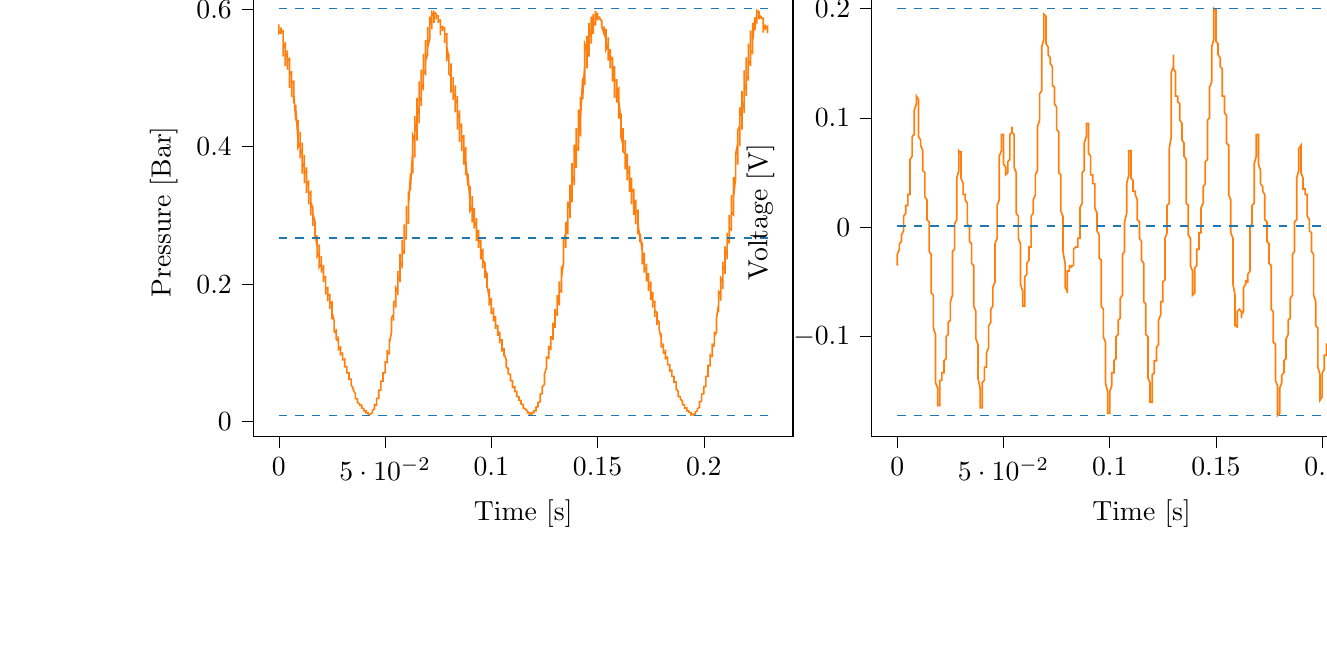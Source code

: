 % This file was created with tikzplotlib v0.10.1.
\begin{tikzpicture}

\definecolor{darkgray176}{RGB}{176,176,176}
\definecolor{darkorange25512714}{RGB}{255,127,14}
\definecolor{steelblue31119180}{RGB}{31,119,180}

\begin{groupplot}[group style={group size=2 by 1}]
\nextgroupplot[
tick align=outside,
tick pos=left,
title={Input Pressure VS Time},
x grid style={darkgray176},
xlabel={Time [s]},
xmin=-0.012, xmax=0.242,
xtick style={color=black},
y grid style={darkgray176},
ylabel={Pressure [Bar]},
ymin=-0.021, ymax=0.631,
ytick style={color=black}
]
\addplot [semithick, darkorange25512714]
table {%
0 0.575
0.0 0.576
0.0 0.578
0.0 0.565
0.001 0.568
0.001 0.569
0.001 0.571
0.001 0.573
0.001 0.573
0.001 0.571
0.001 0.564
0.001 0.568
0.002 0.568
0.002 0.569
0.002 0.57
0.002 0.57
0.002 0.561
0.002 0.531
0.002 0.537
0.002 0.544
0.003 0.549
0.003 0.551
0.003 0.552
0.003 0.54
0.003 0.517
0.003 0.524
0.003 0.53
0.004 0.535
0.004 0.537
0.004 0.54
0.004 0.526
0.004 0.512
0.004 0.517
0.004 0.522
0.004 0.525
0.005 0.527
0.005 0.53
0.005 0.5
0.005 0.485
0.005 0.495
0.005 0.501
0.005 0.505
0.006 0.509
0.006 0.51
0.006 0.479
0.006 0.472
0.006 0.48
0.006 0.486
0.006 0.49
0.006 0.494
0.007 0.495
0.007 0.463
0.007 0.463
0.007 0.469
0.007 0.474
0.007 0.477
0.007 0.48
0.007 0.477
0.008 0.438
0.008 0.441
0.008 0.449
0.008 0.455
0.008 0.459
0.008 0.461
0.008 0.453
0.009 0.411
0.009 0.417
0.009 0.426
0.009 0.432
0.009 0.436
0.009 0.439
0.009 0.429
0.009 0.399
0.01 0.405
0.01 0.412
0.01 0.417
0.01 0.42
0.01 0.422
0.01 0.406
0.01 0.383
0.01 0.39
0.011 0.396
0.011 0.401
0.011 0.404
0.011 0.406
0.011 0.381
0.011 0.361
0.011 0.37
0.012 0.376
0.012 0.381
0.012 0.385
0.012 0.388
0.012 0.359
0.012 0.347
0.012 0.355
0.012 0.361
0.013 0.365
0.013 0.369
0.013 0.37
0.013 0.338
0.013 0.333
0.013 0.34
0.013 0.345
0.014 0.349
0.014 0.351
0.014 0.351
0.014 0.316
0.014 0.316
0.014 0.323
0.014 0.328
0.014 0.331
0.015 0.334
0.015 0.331
0.015 0.3
0.015 0.302
0.015 0.309
0.015 0.314
0.015 0.316
0.015 0.319
0.016 0.311
0.016 0.285
0.016 0.289
0.016 0.294
0.016 0.297
0.016 0.301
0.016 0.302
0.017 0.291
0.017 0.269
0.017 0.274
0.017 0.279
0.017 0.282
0.017 0.285
0.017 0.286
0.017 0.273
0.018 0.256
0.018 0.261
0.018 0.264
0.018 0.268
0.018 0.269
0.018 0.271
0.018 0.254
0.018 0.24
0.019 0.245
0.019 0.25
0.019 0.254
0.019 0.256
0.019 0.258
0.019 0.233
0.019 0.225
0.02 0.23
0.02 0.234
0.02 0.237
0.02 0.24
0.02 0.241
0.02 0.219
0.02 0.217
0.02 0.221
0.021 0.224
0.021 0.226
0.021 0.228
0.021 0.228
0.021 0.203
0.021 0.204
0.021 0.206
0.021 0.209
0.022 0.211
0.022 0.212
0.022 0.21
0.022 0.185
0.022 0.185
0.022 0.19
0.022 0.193
0.023 0.195
0.023 0.196
0.023 0.191
0.023 0.175
0.023 0.177
0.023 0.18
0.023 0.182
0.023 0.184
0.024 0.185
0.024 0.176
0.024 0.164
0.024 0.165
0.024 0.168
0.024 0.171
0.024 0.172
0.025 0.174
0.025 0.16
0.025 0.149
0.025 0.151
0.025 0.154
0.025 0.155
0.025 0.158
0.025 0.159
0.026 0.147
0.026 0.141
0.026 0.142
0.026 0.144
0.026 0.146
0.026 0.146
0.026 0.147
0.026 0.131
0.027 0.129
0.027 0.13
0.027 0.133
0.027 0.134
0.027 0.135
0.027 0.135
0.027 0.12
0.028 0.117
0.028 0.119
0.028 0.121
0.028 0.122
0.028 0.124
0.028 0.122
0.028 0.106
0.028 0.105
0.029 0.107
0.029 0.109
0.029 0.11
0.029 0.11
0.029 0.107
0.029 0.096
0.029 0.096
0.029 0.099
0.03 0.1
0.03 0.1
0.03 0.101
0.03 0.098
0.03 0.09
0.03 0.089
0.03 0.09
0.031 0.091
0.031 0.091
0.031 0.091
0.031 0.086
0.031 0.079
0.031 0.079
0.031 0.079
0.031 0.08
0.032 0.08
0.032 0.081
0.032 0.075
0.032 0.07
0.032 0.07
0.032 0.07
0.032 0.071
0.033 0.071
0.033 0.071
0.033 0.065
0.033 0.062
0.033 0.062
0.033 0.062
0.033 0.062
0.033 0.062
0.034 0.062
0.034 0.055
0.034 0.054
0.034 0.054
0.034 0.054
0.034 0.054
0.034 0.054
0.034 0.054
0.035 0.048
0.035 0.046
0.035 0.046
0.035 0.046
0.035 0.046
0.035 0.046
0.035 0.046
0.036 0.041
0.036 0.039
0.036 0.039
0.036 0.039
0.036 0.039
0.036 0.039
0.036 0.037
0.036 0.034
0.037 0.033
0.037 0.033
0.037 0.034
0.037 0.034
0.037 0.033
0.037 0.031
0.037 0.029
0.037 0.028
0.038 0.026
0.038 0.026
0.038 0.026
0.038 0.026
0.038 0.025
0.038 0.024
0.038 0.024
0.039 0.024
0.039 0.024
0.039 0.024
0.039 0.024
0.039 0.021
0.039 0.02
0.039 0.02
0.039 0.02
0.04 0.019
0.04 0.019
0.04 0.018
0.04 0.016
0.04 0.016
0.04 0.016
0.04 0.016
0.041 0.016
0.041 0.016
0.041 0.015
0.041 0.014
0.041 0.013
0.041 0.013
0.041 0.013
0.041 0.013
0.042 0.013
0.042 0.013
0.042 0.011
0.042 0.011
0.042 0.011
0.042 0.011
0.042 0.011
0.042 0.011
0.043 0.011
0.043 0.011
0.043 0.011
0.043 0.011
0.043 0.011
0.043 0.011
0.043 0.011
0.044 0.013
0.044 0.015
0.044 0.016
0.044 0.015
0.044 0.015
0.044 0.015
0.044 0.016
0.044 0.016
0.045 0.019
0.045 0.019
0.045 0.02
0.045 0.02
0.045 0.02
0.045 0.02
0.045 0.022
0.045 0.025
0.046 0.024
0.046 0.025
0.046 0.025
0.046 0.025
0.046 0.026
0.046 0.03
0.046 0.034
0.047 0.034
0.047 0.034
0.047 0.034
0.047 0.035
0.047 0.035
0.047 0.043
0.047 0.046
0.047 0.046
0.048 0.046
0.048 0.046
0.048 0.046
0.048 0.048
0.048 0.056
0.048 0.058
0.048 0.059
0.048 0.059
0.049 0.059
0.049 0.059
0.049 0.061
0.049 0.071
0.049 0.071
0.049 0.071
0.049 0.071
0.05 0.071
0.05 0.071
0.05 0.076
0.05 0.087
0.05 0.087
0.05 0.087
0.05 0.087
0.05 0.087
0.051 0.086
0.051 0.092
0.051 0.104
0.051 0.101
0.051 0.101
0.051 0.1
0.051 0.1
0.052 0.099
0.052 0.109
0.052 0.12
0.052 0.119
0.052 0.116
0.052 0.116
0.052 0.114
0.052 0.114
0.053 0.13
0.053 0.14
0.053 0.138
0.053 0.136
0.053 0.134
0.053 0.133
0.053 0.131
0.053 0.151
0.054 0.156
0.054 0.154
0.054 0.151
0.054 0.15
0.054 0.147
0.054 0.147
0.054 0.174
0.055 0.176
0.055 0.172
0.055 0.17
0.055 0.168
0.055 0.166
0.055 0.169
0.055 0.195
0.055 0.195
0.056 0.19
0.056 0.186
0.056 0.184
0.056 0.184
0.056 0.189
0.056 0.219
0.056 0.215
0.056 0.21
0.057 0.207
0.057 0.205
0.057 0.203
0.057 0.214
0.057 0.244
0.057 0.237
0.057 0.231
0.058 0.228
0.058 0.225
0.058 0.223
0.058 0.241
0.058 0.264
0.058 0.259
0.058 0.253
0.058 0.249
0.059 0.245
0.059 0.244
0.059 0.27
0.059 0.287
0.059 0.28
0.059 0.274
0.059 0.269
0.06 0.266
0.06 0.265
0.06 0.301
0.06 0.314
0.06 0.305
0.06 0.297
0.06 0.294
0.06 0.29
0.061 0.289
0.061 0.331
0.061 0.335
0.061 0.326
0.061 0.319
0.061 0.315
0.061 0.311
0.061 0.314
0.062 0.361
0.062 0.36
0.062 0.35
0.062 0.344
0.062 0.339
0.062 0.336
0.062 0.344
0.063 0.394
0.063 0.388
0.063 0.376
0.063 0.369
0.063 0.365
0.063 0.361
0.063 0.376
0.063 0.417
0.064 0.409
0.064 0.398
0.064 0.391
0.064 0.388
0.064 0.384
0.064 0.407
0.064 0.445
0.064 0.434
0.065 0.422
0.065 0.416
0.065 0.412
0.065 0.409
0.065 0.443
0.065 0.471
0.065 0.458
0.066 0.448
0.066 0.44
0.066 0.436
0.066 0.434
0.066 0.476
0.066 0.495
0.066 0.481
0.066 0.472
0.067 0.466
0.067 0.461
0.067 0.459
0.067 0.505
0.067 0.512
0.067 0.5
0.067 0.491
0.068 0.486
0.068 0.482
0.068 0.482
0.068 0.535
0.068 0.535
0.068 0.522
0.068 0.514
0.068 0.51
0.069 0.506
0.069 0.509
0.069 0.555
0.069 0.55
0.069 0.539
0.069 0.532
0.069 0.527
0.069 0.525
0.07 0.534
0.07 0.574
0.07 0.566
0.07 0.555
0.07 0.549
0.07 0.545
0.07 0.544
0.071 0.557
0.071 0.589
0.071 0.58
0.071 0.571
0.071 0.566
0.071 0.562
0.071 0.561
0.071 0.576
0.072 0.593
0.072 0.585
0.072 0.579
0.072 0.576
0.072 0.575
0.072 0.571
0.072 0.586
0.072 0.595
0.073 0.59
0.073 0.586
0.073 0.583
0.073 0.581
0.073 0.58
0.073 0.593
0.073 0.596
0.074 0.593
0.074 0.589
0.074 0.588
0.074 0.586
0.074 0.585
0.074 0.593
0.074 0.594
0.074 0.591
0.075 0.59
0.075 0.589
0.075 0.589
0.075 0.588
0.075 0.58
0.075 0.581
0.075 0.581
0.075 0.583
0.076 0.584
0.076 0.584
0.076 0.581
0.076 0.562
0.076 0.568
0.076 0.57
0.076 0.573
0.077 0.575
0.077 0.576
0.077 0.574
0.077 0.568
0.077 0.57
0.077 0.571
0.077 0.571
0.077 0.573
0.078 0.573
0.078 0.565
0.078 0.551
0.078 0.555
0.078 0.559
0.078 0.562
0.078 0.564
0.079 0.564
0.079 0.541
0.079 0.524
0.079 0.531
0.079 0.537
0.079 0.541
0.079 0.544
0.079 0.546
0.08 0.529
0.08 0.52
0.08 0.525
0.08 0.53
0.08 0.534
0.08 0.535
0.08 0.535
0.08 0.506
0.081 0.502
0.081 0.509
0.081 0.515
0.081 0.519
0.081 0.521
0.081 0.521
0.081 0.48
0.082 0.481
0.082 0.489
0.082 0.496
0.082 0.5
0.082 0.501
0.082 0.499
0.082 0.468
0.082 0.472
0.083 0.477
0.083 0.484
0.083 0.486
0.083 0.489
0.083 0.481
0.083 0.45
0.083 0.456
0.083 0.463
0.084 0.468
0.084 0.471
0.084 0.474
0.084 0.459
0.084 0.425
0.084 0.432
0.084 0.441
0.085 0.448
0.085 0.45
0.085 0.453
0.085 0.432
0.085 0.407
0.085 0.416
0.085 0.424
0.085 0.429
0.086 0.431
0.086 0.434
0.086 0.41
0.086 0.394
0.086 0.403
0.086 0.407
0.086 0.412
0.087 0.415
0.087 0.417
0.087 0.384
0.087 0.374
0.087 0.383
0.087 0.389
0.087 0.394
0.087 0.396
0.088 0.398
0.088 0.362
0.088 0.359
0.088 0.366
0.088 0.372
0.088 0.376
0.088 0.379
0.088 0.379
0.089 0.343
0.089 0.344
0.089 0.35
0.089 0.356
0.089 0.36
0.089 0.361
0.089 0.357
0.09 0.32
0.09 0.324
0.09 0.331
0.09 0.336
0.09 0.34
0.09 0.343
0.09 0.335
0.09 0.307
0.091 0.312
0.091 0.319
0.091 0.323
0.091 0.326
0.091 0.328
0.091 0.314
0.091 0.29
0.091 0.295
0.092 0.3
0.092 0.305
0.092 0.309
0.092 0.311
0.092 0.296
0.092 0.281
0.092 0.285
0.093 0.29
0.093 0.294
0.093 0.295
0.093 0.296
0.093 0.275
0.093 0.263
0.093 0.266
0.093 0.271
0.094 0.275
0.094 0.278
0.094 0.279
0.094 0.259
0.094 0.253
0.094 0.258
0.094 0.261
0.095 0.264
0.095 0.265
0.095 0.265
0.095 0.239
0.095 0.236
0.095 0.24
0.095 0.245
0.095 0.247
0.096 0.25
0.096 0.249
0.096 0.223
0.096 0.224
0.096 0.228
0.096 0.23
0.096 0.234
0.096 0.235
0.097 0.231
0.097 0.209
0.097 0.21
0.097 0.215
0.097 0.217
0.097 0.22
0.097 0.221
0.098 0.215
0.098 0.195
0.098 0.196
0.098 0.2
0.098 0.204
0.098 0.206
0.098 0.207
0.098 0.198
0.099 0.181
0.099 0.184
0.099 0.188
0.099 0.189
0.099 0.191
0.099 0.193
0.099 0.181
0.099 0.171
0.1 0.174
0.1 0.176
0.1 0.179
0.1 0.18
0.1 0.18
0.1 0.165
0.1 0.158
0.101 0.159
0.101 0.163
0.101 0.164
0.101 0.166
0.101 0.166
0.101 0.15
0.101 0.146
0.101 0.147
0.102 0.15
0.102 0.151
0.102 0.154
0.102 0.154
0.102 0.136
0.102 0.135
0.102 0.138
0.102 0.139
0.103 0.14
0.103 0.141
0.103 0.14
0.103 0.125
0.103 0.125
0.103 0.126
0.103 0.129
0.104 0.13
0.104 0.131
0.104 0.129
0.104 0.115
0.104 0.114
0.104 0.116
0.104 0.117
0.104 0.119
0.105 0.119
0.105 0.114
0.105 0.102
0.105 0.102
0.105 0.104
0.105 0.105
0.105 0.105
0.106 0.106
0.106 0.101
0.106 0.095
0.106 0.095
0.106 0.095
0.106 0.098
0.106 0.099
0.106 0.099
0.107 0.09
0.107 0.085
0.107 0.085
0.107 0.086
0.107 0.086
0.107 0.087
0.107 0.087
0.107 0.08
0.108 0.076
0.108 0.076
0.108 0.077
0.108 0.079
0.108 0.079
0.108 0.079
0.108 0.07
0.109 0.068
0.109 0.068
0.109 0.068
0.109 0.069
0.109 0.07
0.109 0.069
0.109 0.06
0.109 0.06
0.11 0.059
0.11 0.06
0.11 0.06
0.11 0.061
0.11 0.059
0.11 0.051
0.11 0.05
0.11 0.05
0.111 0.051
0.111 0.051
0.111 0.051
0.111 0.049
0.111 0.045
0.111 0.043
0.111 0.044
0.112 0.044
0.112 0.044
0.112 0.044
0.112 0.041
0.112 0.037
0.112 0.037
0.112 0.037
0.112 0.037
0.113 0.036
0.113 0.037
0.113 0.035
0.113 0.033
0.113 0.031
0.113 0.031
0.113 0.031
0.114 0.031
0.114 0.031
0.114 0.029
0.114 0.026
0.114 0.026
0.114 0.026
0.114 0.026
0.114 0.026
0.115 0.025
0.115 0.022
0.115 0.021
0.115 0.021
0.115 0.021
0.115 0.021
0.115 0.021
0.115 0.02
0.116 0.019
0.116 0.018
0.116 0.018
0.116 0.018
0.116 0.018
0.116 0.018
0.116 0.018
0.117 0.016
0.117 0.015
0.117 0.015
0.117 0.014
0.117 0.015
0.117 0.015
0.117 0.014
0.117 0.013
0.118 0.013
0.118 0.013
0.118 0.011
0.118 0.013
0.118 0.013
0.118 0.011
0.118 0.011
0.118 0.011
0.119 0.011
0.119 0.011
0.119 0.01
0.119 0.01
0.119 0.011
0.119 0.013
0.119 0.013
0.12 0.013
0.12 0.013
0.12 0.013
0.12 0.013
0.12 0.014
0.12 0.016
0.12 0.016
0.12 0.016
0.121 0.016
0.121 0.016
0.121 0.018
0.121 0.02
0.121 0.021
0.121 0.021
0.121 0.021
0.122 0.022
0.122 0.022
0.122 0.024
0.122 0.026
0.122 0.026
0.122 0.028
0.122 0.028
0.122 0.028
0.123 0.029
0.123 0.03
0.123 0.036
0.123 0.039
0.123 0.039
0.123 0.039
0.123 0.04
0.123 0.04
0.124 0.041
0.124 0.049
0.124 0.05
0.124 0.05
0.124 0.051
0.124 0.051
0.124 0.051
0.125 0.054
0.125 0.062
0.125 0.062
0.125 0.062
0.125 0.062
0.125 0.062
0.125 0.062
0.125 0.069
0.126 0.079
0.126 0.079
0.126 0.079
0.126 0.079
0.126 0.077
0.126 0.077
0.126 0.085
0.126 0.094
0.127 0.094
0.127 0.092
0.127 0.091
0.127 0.091
0.127 0.091
0.127 0.102
0.127 0.109
0.128 0.107
0.128 0.106
0.128 0.105
0.128 0.105
0.128 0.104
0.128 0.12
0.128 0.125
0.128 0.124
0.129 0.121
0.129 0.121
0.129 0.12
0.129 0.119
0.129 0.141
0.129 0.144
0.129 0.141
0.129 0.14
0.13 0.139
0.13 0.136
0.13 0.139
0.13 0.164
0.13 0.164
0.13 0.16
0.13 0.158
0.131 0.156
0.131 0.154
0.131 0.16
0.131 0.184
0.131 0.181
0.131 0.177
0.131 0.175
0.131 0.174
0.132 0.171
0.132 0.181
0.132 0.204
0.132 0.2
0.132 0.196
0.132 0.193
0.132 0.191
0.133 0.189
0.133 0.206
0.133 0.226
0.133 0.22
0.133 0.216
0.133 0.212
0.133 0.21
0.133 0.209
0.134 0.233
0.134 0.249
0.134 0.242
0.134 0.237
0.134 0.234
0.134 0.23
0.134 0.229
0.134 0.264
0.135 0.273
0.135 0.265
0.135 0.261
0.135 0.258
0.135 0.255
0.135 0.253
0.135 0.289
0.136 0.291
0.136 0.284
0.136 0.279
0.136 0.275
0.136 0.273
0.136 0.274
0.136 0.32
0.136 0.319
0.137 0.31
0.137 0.304
0.137 0.3
0.137 0.296
0.137 0.302
0.137 0.345
0.137 0.34
0.137 0.33
0.138 0.325
0.138 0.321
0.138 0.319
0.138 0.333
0.138 0.376
0.138 0.366
0.138 0.357
0.139 0.35
0.139 0.346
0.139 0.344
0.139 0.367
0.139 0.403
0.139 0.391
0.139 0.381
0.139 0.375
0.14 0.371
0.14 0.369
0.14 0.4
0.14 0.427
0.14 0.416
0.14 0.407
0.14 0.4
0.141 0.396
0.141 0.394
0.141 0.436
0.141 0.454
0.141 0.44
0.141 0.43
0.141 0.425
0.141 0.421
0.142 0.417
0.142 0.466
0.142 0.472
0.142 0.46
0.142 0.453
0.142 0.448
0.142 0.443
0.142 0.443
0.143 0.5
0.143 0.499
0.143 0.486
0.143 0.477
0.143 0.472
0.143 0.469
0.143 0.472
0.144 0.521
0.144 0.516
0.144 0.505
0.144 0.497
0.144 0.492
0.144 0.49
0.144 0.502
0.144 0.549
0.145 0.54
0.145 0.529
0.145 0.521
0.145 0.517
0.145 0.514
0.145 0.53
0.145 0.561
0.145 0.551
0.146 0.542
0.146 0.537
0.146 0.534
0.146 0.531
0.146 0.554
0.146 0.58
0.146 0.57
0.147 0.561
0.147 0.555
0.147 0.552
0.147 0.55
0.147 0.575
0.147 0.589
0.147 0.58
0.147 0.574
0.148 0.57
0.148 0.568
0.148 0.564
0.148 0.586
0.148 0.593
0.148 0.585
0.148 0.581
0.149 0.578
0.149 0.576
0.149 0.576
0.149 0.596
0.149 0.598
0.149 0.591
0.149 0.589
0.149 0.586
0.15 0.585
0.15 0.585
0.15 0.595
0.15 0.595
0.15 0.591
0.15 0.59
0.15 0.589
0.15 0.589
0.151 0.588
0.151 0.586
0.151 0.588
0.151 0.586
0.151 0.586
0.151 0.586
0.151 0.586
0.152 0.583
0.152 0.574
0.152 0.576
0.152 0.578
0.152 0.58
0.152 0.581
0.152 0.58
0.152 0.574
0.153 0.565
0.153 0.568
0.153 0.571
0.153 0.573
0.153 0.574
0.153 0.575
0.153 0.57
0.153 0.566
0.154 0.569
0.154 0.57
0.154 0.571
0.154 0.571
0.154 0.571
0.154 0.551
0.154 0.542
0.155 0.549
0.155 0.552
0.155 0.556
0.155 0.557
0.155 0.559
0.155 0.529
0.155 0.525
0.155 0.532
0.156 0.537
0.156 0.54
0.156 0.542
0.156 0.542
0.156 0.514
0.156 0.515
0.156 0.521
0.156 0.526
0.157 0.53
0.157 0.531
0.157 0.527
0.157 0.495
0.157 0.5
0.157 0.506
0.157 0.511
0.158 0.515
0.158 0.517
0.158 0.509
0.158 0.471
0.158 0.48
0.158 0.486
0.158 0.492
0.158 0.496
0.159 0.497
0.159 0.487
0.159 0.464
0.159 0.47
0.159 0.475
0.159 0.48
0.159 0.482
0.16 0.485
0.16 0.464
0.16 0.441
0.16 0.449
0.16 0.458
0.16 0.461
0.16 0.465
0.16 0.466
0.161 0.439
0.161 0.421
0.161 0.429
0.161 0.436
0.161 0.441
0.161 0.445
0.161 0.448
0.161 0.414
0.162 0.403
0.162 0.412
0.162 0.419
0.162 0.424
0.162 0.425
0.162 0.427
0.162 0.393
0.163 0.39
0.163 0.398
0.163 0.404
0.163 0.407
0.163 0.41
0.163 0.409
0.163 0.367
0.163 0.37
0.164 0.378
0.164 0.384
0.164 0.388
0.164 0.39
0.164 0.386
0.164 0.351
0.164 0.355
0.164 0.361
0.165 0.367
0.165 0.371
0.165 0.372
0.165 0.364
0.165 0.334
0.165 0.339
0.165 0.346
0.166 0.35
0.166 0.354
0.166 0.355
0.166 0.341
0.166 0.316
0.166 0.324
0.166 0.329
0.166 0.334
0.167 0.338
0.167 0.339
0.167 0.32
0.167 0.301
0.167 0.306
0.167 0.312
0.167 0.318
0.168 0.32
0.168 0.323
0.168 0.3
0.168 0.287
0.168 0.294
0.168 0.299
0.168 0.302
0.168 0.305
0.169 0.307
0.169 0.28
0.169 0.273
0.169 0.279
0.169 0.284
0.169 0.286
0.169 0.29
0.169 0.29
0.17 0.263
0.17 0.261
0.17 0.265
0.17 0.269
0.17 0.273
0.17 0.274
0.17 0.273
0.171 0.249
0.171 0.249
0.171 0.254
0.171 0.258
0.171 0.26
0.171 0.261
0.171 0.256
0.171 0.23
0.172 0.231
0.172 0.237
0.172 0.241
0.172 0.245
0.172 0.246
0.172 0.239
0.172 0.217
0.172 0.221
0.173 0.224
0.173 0.228
0.173 0.23
0.173 0.23
0.173 0.22
0.173 0.204
0.173 0.206
0.174 0.211
0.174 0.214
0.174 0.216
0.174 0.216
0.174 0.203
0.174 0.19
0.174 0.193
0.174 0.196
0.175 0.2
0.175 0.201
0.175 0.204
0.175 0.185
0.175 0.177
0.175 0.18
0.175 0.184
0.176 0.185
0.176 0.188
0.176 0.189
0.176 0.17
0.176 0.166
0.176 0.169
0.176 0.171
0.176 0.174
0.177 0.175
0.177 0.175
0.177 0.154
0.177 0.152
0.177 0.155
0.177 0.158
0.177 0.159
0.177 0.161
0.178 0.159
0.178 0.141
0.178 0.141
0.178 0.144
0.178 0.146
0.178 0.147
0.178 0.149
0.179 0.145
0.179 0.133
0.179 0.133
0.179 0.135
0.179 0.136
0.179 0.138
0.179 0.14
0.179 0.134
0.18 0.121
0.18 0.122
0.18 0.124
0.18 0.125
0.18 0.126
0.18 0.128
0.18 0.119
0.18 0.109
0.181 0.109
0.181 0.11
0.181 0.113
0.181 0.114
0.181 0.114
0.181 0.105
0.181 0.1
0.182 0.1
0.182 0.101
0.182 0.102
0.182 0.104
0.182 0.105
0.182 0.096
0.182 0.092
0.182 0.092
0.183 0.094
0.183 0.095
0.183 0.095
0.183 0.095
0.183 0.084
0.183 0.083
0.183 0.083
0.184 0.083
0.184 0.084
0.184 0.084
0.184 0.084
0.184 0.074
0.184 0.072
0.184 0.074
0.184 0.075
0.185 0.075
0.185 0.075
0.185 0.074
0.185 0.065
0.185 0.065
0.185 0.065
0.185 0.066
0.185 0.066
0.186 0.066
0.186 0.064
0.186 0.056
0.186 0.056
0.186 0.058
0.186 0.058
0.186 0.058
0.187 0.058
0.187 0.054
0.187 0.048
0.187 0.048
0.187 0.046
0.187 0.048
0.187 0.048
0.187 0.048
0.188 0.044
0.188 0.041
0.188 0.041
0.188 0.041
0.188 0.04
0.188 0.041
0.188 0.041
0.188 0.037
0.189 0.036
0.189 0.036
0.189 0.035
0.189 0.036
0.189 0.035
0.189 0.035
0.189 0.033
0.19 0.03
0.19 0.03
0.19 0.03
0.19 0.03
0.19 0.03
0.19 0.03
0.19 0.025
0.19 0.025
0.191 0.024
0.191 0.024
0.191 0.024
0.191 0.024
0.191 0.024
0.191 0.02
0.191 0.02
0.191 0.02
0.192 0.02
0.192 0.02
0.192 0.02
0.192 0.019
0.192 0.016
0.192 0.016
0.192 0.016
0.193 0.016
0.193 0.016
0.193 0.016
0.193 0.016
0.193 0.015
0.193 0.013
0.193 0.013
0.193 0.014
0.194 0.013
0.194 0.013
0.194 0.013
0.194 0.013
0.194 0.013
0.194 0.011
0.194 0.01
0.195 0.011
0.195 0.01
0.195 0.01
0.195 0.011
0.195 0.01
0.195 0.011
0.195 0.011
0.195 0.01
0.196 0.01
0.196 0.013
0.196 0.014
0.196 0.014
0.196 0.013
0.196 0.014
0.196 0.014
0.196 0.014
0.197 0.016
0.197 0.018
0.197 0.018
0.197 0.019
0.197 0.019
0.197 0.019
0.197 0.019
0.198 0.021
0.198 0.022
0.198 0.024
0.198 0.024
0.198 0.024
0.198 0.024
0.198 0.025
0.198 0.029
0.199 0.03
0.199 0.03
0.199 0.03
0.199 0.031
0.199 0.031
0.199 0.034
0.199 0.039
0.199 0.04
0.2 0.041
0.2 0.041
0.2 0.043
0.2 0.043
0.2 0.045
0.2 0.051
0.2 0.051
0.201 0.051
0.201 0.052
0.201 0.054
0.201 0.054
0.201 0.059
0.201 0.066
0.201 0.066
0.201 0.066
0.202 0.066
0.202 0.066
0.202 0.066
0.202 0.076
0.202 0.083
0.202 0.083
0.202 0.081
0.203 0.083
0.203 0.081
0.203 0.08
0.203 0.094
0.203 0.099
0.203 0.096
0.203 0.096
0.203 0.095
0.204 0.095
0.204 0.095
0.204 0.113
0.204 0.114
0.204 0.113
0.204 0.111
0.204 0.11
0.204 0.109
0.205 0.111
0.205 0.13
0.205 0.131
0.205 0.129
0.205 0.128
0.205 0.125
0.205 0.125
0.206 0.13
0.206 0.15
0.206 0.149
0.206 0.146
0.206 0.144
0.206 0.142
0.206 0.141
0.206 0.151
0.207 0.171
0.207 0.169
0.207 0.165
0.207 0.163
0.207 0.161
0.207 0.159
0.207 0.172
0.207 0.189
0.208 0.185
0.208 0.181
0.208 0.18
0.208 0.177
0.208 0.176
0.208 0.195
0.208 0.209
0.209 0.204
0.209 0.2
0.209 0.198
0.209 0.195
0.209 0.193
0.209 0.223
0.209 0.233
0.209 0.226
0.21 0.221
0.21 0.219
0.21 0.216
0.21 0.215
0.21 0.251
0.21 0.255
0.21 0.249
0.211 0.242
0.211 0.24
0.211 0.236
0.211 0.237
0.211 0.275
0.211 0.274
0.211 0.268
0.211 0.264
0.212 0.26
0.212 0.259
0.212 0.264
0.212 0.301
0.212 0.297
0.212 0.29
0.212 0.284
0.212 0.281
0.213 0.279
0.213 0.292
0.213 0.33
0.213 0.323
0.213 0.315
0.213 0.309
0.213 0.305
0.214 0.301
0.214 0.323
0.214 0.356
0.214 0.346
0.214 0.338
0.214 0.333
0.214 0.329
0.214 0.326
0.215 0.356
0.215 0.384
0.215 0.372
0.215 0.364
0.215 0.357
0.215 0.352
0.215 0.35
0.215 0.389
0.216 0.405
0.216 0.394
0.216 0.385
0.216 0.38
0.216 0.376
0.216 0.374
0.216 0.424
0.217 0.431
0.217 0.419
0.217 0.41
0.217 0.405
0.217 0.401
0.217 0.401
0.217 0.458
0.217 0.456
0.218 0.444
0.218 0.435
0.218 0.429
0.218 0.425
0.218 0.43
0.218 0.481
0.218 0.476
0.218 0.464
0.219 0.456
0.219 0.453
0.219 0.449
0.219 0.461
0.219 0.511
0.219 0.501
0.219 0.49
0.22 0.482
0.22 0.477
0.22 0.474
0.22 0.492
0.22 0.53
0.22 0.519
0.22 0.509
0.22 0.502
0.221 0.499
0.221 0.496
0.221 0.521
0.221 0.55
0.221 0.539
0.221 0.53
0.221 0.524
0.222 0.52
0.222 0.517
0.222 0.549
0.222 0.569
0.222 0.556
0.222 0.547
0.222 0.541
0.222 0.539
0.223 0.536
0.223 0.571
0.223 0.58
0.223 0.57
0.223 0.562
0.223 0.559
0.223 0.555
0.223 0.554
0.224 0.586
0.224 0.588
0.224 0.579
0.224 0.575
0.224 0.571
0.224 0.569
0.224 0.57
0.225 0.595
0.225 0.594
0.225 0.588
0.225 0.583
0.225 0.58
0.225 0.579
0.225 0.581
0.225 0.598
0.226 0.596
0.226 0.591
0.226 0.589
0.226 0.586
0.226 0.585
0.226 0.586
0.226 0.593
0.226 0.591
0.227 0.589
0.227 0.589
0.227 0.589
0.227 0.589
0.227 0.586
0.227 0.586
0.227 0.588
0.228 0.586
0.228 0.586
0.228 0.586
0.228 0.588
0.228 0.576
0.228 0.566
0.228 0.57
0.228 0.573
0.229 0.575
0.229 0.576
0.229 0.578
0.229 0.573
0.229 0.57
0.229 0.573
0.229 0.573
0.23 0.575
0.23 0.575
0.23 0.575
0.23 0.565
};
\addplot [semithick, steelblue31119180, dashed]
table {%
0 0.601
0.23 0.601
};
\addplot [semithick, steelblue31119180, dashed]
table {%
0 0.267
0.23 0.267
};
\addplot [semithick, steelblue31119180, dashed]
table {%
0 0.009
0.23 0.009
};

\nextgroupplot[
tick align=outside,
tick pos=left,
title={Piezo output Voltage VS Time},
x grid style={darkgray176},
xlabel={Time [s]},
xmin=-0.012, xmax=0.242,
xtick style={color=black},
y grid style={darkgray176},
ylabel={Voltage [V]},
ymin=-0.191, ymax=0.219,
ytick style={color=black}
]
\addplot [semithick, darkorange25512714]
table {%
0 -0.035
0.0 -0.03
0.0 -0.028
0.0 -0.025
0.001 -0.02
0.001 -0.02
0.001 -0.018
0.001 -0.02
0.001 -0.015
0.001 -0.015
0.001 -0.015
0.001 -0.015
0.002 -0.013
0.002 -0.013
0.002 -0.013
0.002 -0.01
0.002 -0.01
0.002 -0.01
0.002 -0.007
0.002 -0.007
0.003 -0.003
0.003 -0.003
0.003 0
0.003 0.003
0.003 0.005
0.003 0.007
0.003 0.01
0.004 0.013
0.004 0.015
0.004 0.015
0.004 0.018
0.004 0.018
0.004 0.02
0.004 0.018
0.004 0.02
0.005 0.02
0.005 0.02
0.005 0.022
0.005 0.025
0.005 0.025
0.005 0.025
0.005 0.03
0.006 0.03
0.006 0.035
0.006 0.037
0.006 0.043
0.006 0.05
0.006 0.055
0.006 0.06
0.006 0.062
0.007 0.065
0.007 0.068
0.007 0.072
0.007 0.077
0.007 0.08
0.007 0.08
0.007 0.08
0.007 0.083
0.008 0.085
0.008 0.09
0.008 0.092
0.008 0.098
0.008 0.1
0.008 0.102
0.008 0.107
0.009 0.113
0.009 0.117
0.009 0.117
0.009 0.117
0.009 0.117
0.009 0.12
0.009 0.12
0.009 0.12
0.01 0.117
0.01 0.115
0.01 0.113
0.01 0.105
0.01 0.098
0.01 0.09
0.01 0.085
0.01 0.083
0.011 0.08
0.011 0.08
0.011 0.077
0.011 0.077
0.011 0.075
0.011 0.075
0.011 0.075
0.012 0.07
0.012 0.07
0.012 0.068
0.012 0.065
0.012 0.062
0.012 0.06
0.012 0.055
0.012 0.052
0.013 0.05
0.013 0.045
0.013 0.04
0.013 0.037
0.013 0.033
0.013 0.03
0.013 0.028
0.014 0.025
0.014 0.022
0.014 0.02
0.014 0.018
0.014 0.018
0.014 0.015
0.014 0.01
0.014 0.007
0.015 0.005
0.015 0
0.015 -0.005
0.015 -0.007
0.015 -0.01
0.015 -0.015
0.015 -0.018
0.015 -0.022
0.016 -0.025
0.016 -0.03
0.016 -0.035
0.016 -0.045
0.016 -0.052
0.016 -0.058
0.016 -0.06
0.017 -0.062
0.017 -0.068
0.017 -0.072
0.017 -0.08
0.017 -0.085
0.017 -0.087
0.017 -0.087
0.017 -0.092
0.018 -0.098
0.018 -0.105
0.018 -0.113
0.018 -0.117
0.018 -0.122
0.018 -0.128
0.018 -0.133
0.018 -0.142
0.019 -0.147
0.019 -0.152
0.019 -0.155
0.019 -0.155
0.019 -0.16
0.019 -0.163
0.019 -0.163
0.02 -0.163
0.02 -0.163
0.02 -0.163
0.02 -0.158
0.02 -0.152
0.02 -0.147
0.02 -0.142
0.02 -0.14
0.021 -0.14
0.021 -0.138
0.021 -0.138
0.021 -0.135
0.021 -0.135
0.021 -0.133
0.021 -0.133
0.021 -0.133
0.022 -0.133
0.022 -0.13
0.022 -0.13
0.022 -0.128
0.022 -0.128
0.022 -0.125
0.022 -0.122
0.023 -0.12
0.023 -0.117
0.023 -0.115
0.023 -0.113
0.023 -0.107
0.023 -0.105
0.023 -0.102
0.023 -0.1
0.024 -0.098
0.024 -0.095
0.024 -0.092
0.024 -0.09
0.024 -0.087
0.024 -0.087
0.024 -0.087
0.025 -0.085
0.025 -0.083
0.025 -0.08
0.025 -0.077
0.025 -0.075
0.025 -0.072
0.025 -0.07
0.025 -0.068
0.026 -0.062
0.026 -0.058
0.026 -0.052
0.026 -0.045
0.026 -0.037
0.026 -0.033
0.026 -0.028
0.026 -0.022
0.027 -0.02
0.027 -0.015
0.027 -0.007
0.027 -0.003
0.027 0
0.027 0
0.027 0.003
0.028 0.007
0.028 0.013
0.028 0.02
0.028 0.025
0.028 0.03
0.028 0.035
0.028 0.037
0.028 0.045
0.029 0.052
0.029 0.058
0.029 0.06
0.029 0.062
0.029 0.065
0.029 0.07
0.029 0.07
0.029 0.07
0.03 0.068
0.03 0.07
0.03 0.065
0.03 0.058
0.03 0.052
0.03 0.05
0.03 0.045
0.031 0.04
0.031 0.04
0.031 0.037
0.031 0.035
0.031 0.033
0.031 0.03
0.031 0.03
0.031 0.03
0.032 0.03
0.032 0.028
0.032 0.028
0.032 0.028
0.032 0.028
0.032 0.025
0.032 0.025
0.033 0.022
0.033 0.022
0.033 0.018
0.033 0.015
0.033 0.013
0.033 0.01
0.033 0.007
0.033 0.003
0.034 0
0.034 0
0.034 -0.005
0.034 -0.005
0.034 -0.007
0.034 -0.007
0.034 -0.01
0.034 -0.013
0.035 -0.015
0.035 -0.018
0.035 -0.02
0.035 -0.025
0.035 -0.028
0.035 -0.03
0.035 -0.033
0.036 -0.035
0.036 -0.04
0.036 -0.045
0.036 -0.05
0.036 -0.058
0.036 -0.065
0.036 -0.07
0.036 -0.072
0.037 -0.077
0.037 -0.083
0.037 -0.09
0.037 -0.095
0.037 -0.098
0.037 -0.098
0.037 -0.1
0.037 -0.102
0.038 -0.107
0.038 -0.115
0.038 -0.12
0.038 -0.125
0.038 -0.13
0.038 -0.133
0.038 -0.138
0.039 -0.147
0.039 -0.152
0.039 -0.155
0.039 -0.158
0.039 -0.16
0.039 -0.163
0.039 -0.165
0.039 -0.165
0.04 -0.165
0.04 -0.165
0.04 -0.163
0.04 -0.158
0.04 -0.15
0.04 -0.147
0.04 -0.142
0.041 -0.14
0.041 -0.138
0.041 -0.138
0.041 -0.135
0.041 -0.133
0.041 -0.13
0.041 -0.13
0.041 -0.128
0.042 -0.128
0.042 -0.125
0.042 -0.122
0.042 -0.122
0.042 -0.12
0.042 -0.12
0.042 -0.117
0.042 -0.115
0.043 -0.11
0.043 -0.107
0.043 -0.102
0.043 -0.102
0.043 -0.098
0.043 -0.095
0.043 -0.09
0.044 -0.087
0.044 -0.085
0.044 -0.083
0.044 -0.08
0.044 -0.077
0.044 -0.077
0.044 -0.075
0.044 -0.075
0.045 -0.072
0.045 -0.07
0.045 -0.068
0.045 -0.065
0.045 -0.062
0.045 -0.06
0.045 -0.06
0.045 -0.055
0.046 -0.05
0.046 -0.045
0.046 -0.037
0.046 -0.03
0.046 -0.022
0.046 -0.018
0.046 -0.015
0.047 -0.01
0.047 -0.005
0.047 0.003
0.047 0.01
0.047 0.013
0.047 0.015
0.047 0.015
0.047 0.02
0.048 0.025
0.048 0.033
0.048 0.037
0.048 0.043
0.048 0.048
0.048 0.052
0.048 0.058
0.048 0.065
0.049 0.07
0.049 0.075
0.049 0.075
0.049 0.077
0.049 0.08
0.049 0.083
0.049 0.085
0.05 0.085
0.05 0.083
0.05 0.083
0.05 0.077
0.05 0.072
0.05 0.068
0.05 0.062
0.05 0.058
0.051 0.055
0.051 0.052
0.051 0.052
0.051 0.05
0.051 0.048
0.051 0.05
0.051 0.048
0.052 0.05
0.052 0.05
0.052 0.052
0.052 0.055
0.052 0.055
0.052 0.058
0.052 0.06
0.052 0.06
0.053 0.062
0.053 0.062
0.053 0.065
0.053 0.068
0.053 0.072
0.053 0.077
0.053 0.083
0.053 0.085
0.054 0.087
0.054 0.09
0.054 0.092
0.054 0.092
0.054 0.092
0.054 0.092
0.054 0.087
0.055 0.085
0.055 0.08
0.055 0.077
0.055 0.072
0.055 0.068
0.055 0.062
0.055 0.06
0.055 0.055
0.056 0.05
0.056 0.045
0.056 0.04
0.056 0.033
0.056 0.025
0.056 0.02
0.056 0.018
0.056 0.013
0.057 0.01
0.057 0.005
0.057 0
0.057 -0.005
0.057 -0.007
0.057 -0.01
0.057 -0.01
0.058 -0.015
0.058 -0.02
0.058 -0.028
0.058 -0.033
0.058 -0.037
0.058 -0.043
0.058 -0.048
0.058 -0.052
0.059 -0.058
0.059 -0.062
0.059 -0.065
0.059 -0.065
0.059 -0.068
0.059 -0.07
0.059 -0.072
0.06 -0.072
0.06 -0.07
0.06 -0.068
0.06 -0.065
0.06 -0.06
0.06 -0.055
0.06 -0.05
0.06 -0.045
0.061 -0.043
0.061 -0.043
0.061 -0.04
0.061 -0.037
0.061 -0.037
0.061 -0.035
0.061 -0.035
0.061 -0.033
0.062 -0.03
0.062 -0.028
0.062 -0.028
0.062 -0.028
0.062 -0.025
0.062 -0.022
0.062 -0.018
0.063 -0.018
0.063 -0.013
0.063 -0.007
0.063 -0.005
0.063 -0.003
0.063 0
0.063 0.005
0.063 0.01
0.064 0.013
0.064 0.015
0.064 0.018
0.064 0.02
0.064 0.022
0.064 0.025
0.064 0.025
0.064 0.025
0.065 0.03
0.065 0.033
0.065 0.035
0.065 0.04
0.065 0.04
0.065 0.045
0.065 0.048
0.066 0.052
0.066 0.058
0.066 0.062
0.066 0.07
0.066 0.077
0.066 0.085
0.066 0.09
0.066 0.092
0.067 0.098
0.067 0.102
0.067 0.11
0.067 0.115
0.067 0.12
0.067 0.12
0.067 0.122
0.068 0.125
0.068 0.133
0.068 0.14
0.068 0.145
0.068 0.15
0.068 0.155
0.068 0.16
0.068 0.165
0.069 0.172
0.069 0.18
0.069 0.182
0.069 0.185
0.069 0.185
0.069 0.19
0.069 0.193
0.069 0.195
0.07 0.193
0.07 0.193
0.07 0.19
0.07 0.185
0.07 0.177
0.07 0.175
0.07 0.168
0.071 0.165
0.071 0.163
0.071 0.163
0.071 0.16
0.071 0.16
0.071 0.158
0.071 0.158
0.071 0.158
0.072 0.155
0.072 0.155
0.072 0.155
0.072 0.155
0.072 0.155
0.072 0.155
0.072 0.152
0.072 0.15
0.073 0.147
0.073 0.147
0.073 0.145
0.073 0.142
0.073 0.138
0.073 0.135
0.073 0.13
0.074 0.128
0.074 0.125
0.074 0.122
0.074 0.122
0.074 0.12
0.074 0.117
0.074 0.115
0.074 0.113
0.075 0.11
0.075 0.107
0.075 0.105
0.075 0.102
0.075 0.1
0.075 0.098
0.075 0.095
0.075 0.09
0.076 0.087
0.076 0.083
0.076 0.075
0.076 0.068
0.076 0.06
0.076 0.052
0.076 0.05
0.077 0.048
0.077 0.04
0.077 0.033
0.077 0.028
0.077 0.022
0.077 0.02
0.077 0.02
0.077 0.015
0.078 0.01
0.078 0.003
0.078 -0.003
0.078 -0.007
0.078 -0.013
0.078 -0.018
0.078 -0.022
0.079 -0.033
0.079 -0.037
0.079 -0.043
0.079 -0.045
0.079 -0.048
0.079 -0.05
0.079 -0.055
0.079 -0.055
0.08 -0.058
0.08 -0.058
0.08 -0.06
0.08 -0.052
0.08 -0.05
0.08 -0.048
0.08 -0.043
0.08 -0.04
0.081 -0.04
0.081 -0.037
0.081 -0.037
0.081 -0.035
0.081 -0.035
0.081 -0.035
0.081 -0.035
0.082 -0.035
0.082 -0.035
0.082 -0.035
0.082 -0.037
0.082 -0.035
0.082 -0.037
0.082 -0.035
0.082 -0.035
0.083 -0.035
0.083 -0.033
0.083 -0.03
0.083 -0.028
0.083 -0.028
0.083 -0.025
0.083 -0.022
0.083 -0.02
0.084 -0.018
0.084 -0.018
0.084 -0.018
0.084 -0.018
0.084 -0.018
0.084 -0.018
0.084 -0.018
0.085 -0.018
0.085 -0.018
0.085 -0.015
0.085 -0.015
0.085 -0.013
0.085 -0.013
0.085 -0.01
0.085 -0.01
0.086 -0.01
0.086 -0.005
0.086 -0.003
0.086 0.003
0.086 0.01
0.086 0.015
0.086 0.018
0.087 0.022
0.087 0.025
0.087 0.033
0.087 0.04
0.087 0.045
0.087 0.048
0.087 0.048
0.087 0.05
0.088 0.052
0.088 0.058
0.088 0.062
0.088 0.065
0.088 0.07
0.088 0.072
0.088 0.075
0.088 0.077
0.089 0.083
0.089 0.085
0.089 0.087
0.089 0.087
0.089 0.09
0.089 0.092
0.089 0.095
0.09 0.095
0.09 0.095
0.09 0.095
0.09 0.09
0.09 0.085
0.09 0.08
0.09 0.072
0.09 0.068
0.091 0.065
0.091 0.062
0.091 0.06
0.091 0.055
0.091 0.052
0.091 0.05
0.091 0.05
0.091 0.048
0.092 0.048
0.092 0.045
0.092 0.045
0.092 0.045
0.092 0.045
0.092 0.043
0.092 0.04
0.093 0.04
0.093 0.037
0.093 0.035
0.093 0.033
0.093 0.03
0.093 0.025
0.093 0.022
0.093 0.018
0.094 0.013
0.094 0.01
0.094 0.007
0.094 0.005
0.094 0.003
0.094 0
0.094 -0.003
0.095 -0.007
0.095 -0.01
0.095 -0.015
0.095 -0.018
0.095 -0.02
0.095 -0.022
0.095 -0.025
0.095 -0.028
0.096 -0.03
0.096 -0.035
0.096 -0.04
0.096 -0.045
0.096 -0.055
0.096 -0.062
0.096 -0.068
0.096 -0.072
0.097 -0.075
0.097 -0.08
0.097 -0.087
0.097 -0.095
0.097 -0.098
0.097 -0.1
0.097 -0.1
0.098 -0.105
0.098 -0.11
0.098 -0.117
0.098 -0.122
0.098 -0.13
0.098 -0.135
0.098 -0.138
0.098 -0.142
0.099 -0.15
0.099 -0.155
0.099 -0.16
0.099 -0.16
0.099 -0.163
0.099 -0.168
0.099 -0.17
0.099 -0.17
0.1 -0.17
0.1 -0.17
0.1 -0.168
0.1 -0.163
0.1 -0.158
0.1 -0.152
0.1 -0.15
0.101 -0.145
0.101 -0.142
0.101 -0.142
0.101 -0.14
0.101 -0.138
0.101 -0.135
0.101 -0.135
0.101 -0.133
0.102 -0.133
0.102 -0.13
0.102 -0.13
0.102 -0.13
0.102 -0.128
0.102 -0.128
0.102 -0.125
0.102 -0.122
0.103 -0.12
0.103 -0.117
0.103 -0.115
0.103 -0.113
0.103 -0.107
0.103 -0.105
0.103 -0.1
0.104 -0.098
0.104 -0.095
0.104 -0.09
0.104 -0.09
0.104 -0.087
0.104 -0.087
0.104 -0.087
0.104 -0.085
0.105 -0.083
0.105 -0.08
0.105 -0.075
0.105 -0.072
0.105 -0.072
0.105 -0.068
0.105 -0.065
0.106 -0.062
0.106 -0.058
0.106 -0.052
0.106 -0.048
0.106 -0.04
0.106 -0.033
0.106 -0.028
0.106 -0.025
0.107 -0.022
0.107 -0.018
0.107 -0.01
0.107 -0.005
0.107 0
0.107 0.003
0.107 0.003
0.107 0.005
0.108 0.013
0.108 0.018
0.108 0.022
0.108 0.028
0.108 0.033
0.108 0.035
0.108 0.04
0.109 0.048
0.109 0.052
0.109 0.058
0.109 0.06
0.109 0.062
0.109 0.065
0.109 0.068
0.109 0.07
0.11 0.07
0.11 0.07
0.11 0.07
0.11 0.065
0.11 0.06
0.11 0.052
0.11 0.048
0.11 0.045
0.111 0.043
0.111 0.04
0.111 0.037
0.111 0.037
0.111 0.035
0.111 0.033
0.111 0.033
0.112 0.033
0.112 0.033
0.112 0.033
0.112 0.033
0.112 0.03
0.112 0.03
0.112 0.03
0.112 0.03
0.113 0.025
0.113 0.022
0.113 0.02
0.113 0.018
0.113 0.018
0.113 0.013
0.113 0.007
0.114 0.005
0.114 0.003
0.114 0
0.114 -0.003
0.114 -0.003
0.114 -0.005
0.114 -0.005
0.114 -0.01
0.115 -0.013
0.115 -0.015
0.115 -0.018
0.115 -0.02
0.115 -0.022
0.115 -0.025
0.115 -0.028
0.115 -0.03
0.116 -0.033
0.116 -0.037
0.116 -0.043
0.116 -0.05
0.116 -0.058
0.116 -0.062
0.116 -0.068
0.117 -0.07
0.117 -0.075
0.117 -0.08
0.117 -0.087
0.117 -0.092
0.117 -0.095
0.117 -0.095
0.117 -0.098
0.118 -0.1
0.118 -0.105
0.118 -0.113
0.118 -0.117
0.118 -0.122
0.118 -0.125
0.118 -0.13
0.118 -0.138
0.119 -0.142
0.119 -0.147
0.119 -0.147
0.119 -0.152
0.119 -0.152
0.119 -0.158
0.119 -0.16
0.12 -0.16
0.12 -0.158
0.12 -0.158
0.12 -0.155
0.12 -0.15
0.12 -0.145
0.12 -0.14
0.12 -0.135
0.121 -0.133
0.121 -0.133
0.121 -0.13
0.121 -0.128
0.121 -0.125
0.121 -0.125
0.121 -0.122
0.122 -0.122
0.122 -0.12
0.122 -0.117
0.122 -0.117
0.122 -0.117
0.122 -0.115
0.122 -0.115
0.122 -0.11
0.123 -0.107
0.123 -0.105
0.123 -0.102
0.123 -0.1
0.123 -0.098
0.123 -0.092
0.123 -0.09
0.123 -0.085
0.124 -0.08
0.124 -0.077
0.124 -0.075
0.124 -0.072
0.124 -0.07
0.124 -0.07
0.124 -0.068
0.125 -0.068
0.125 -0.065
0.125 -0.062
0.125 -0.06
0.125 -0.058
0.125 -0.055
0.125 -0.052
0.125 -0.05
0.126 -0.048
0.126 -0.043
0.126 -0.037
0.126 -0.03
0.126 -0.022
0.126 -0.018
0.126 -0.013
0.126 -0.01
0.127 -0.005
0.127 0
0.127 0.007
0.127 0.013
0.127 0.015
0.127 0.018
0.127 0.02
0.128 0.022
0.128 0.03
0.128 0.037
0.128 0.045
0.128 0.05
0.128 0.058
0.128 0.062
0.128 0.072
0.129 0.083
0.129 0.092
0.129 0.1
0.129 0.105
0.129 0.113
0.129 0.122
0.129 0.133
0.129 0.142
0.13 0.147
0.13 0.152
0.13 0.158
0.13 0.155
0.13 0.152
0.13 0.147
0.13 0.145
0.131 0.142
0.131 0.14
0.131 0.135
0.131 0.133
0.131 0.128
0.131 0.125
0.131 0.122
0.131 0.12
0.132 0.12
0.132 0.115
0.132 0.115
0.132 0.115
0.132 0.115
0.132 0.115
0.132 0.115
0.133 0.113
0.133 0.11
0.133 0.11
0.133 0.107
0.133 0.105
0.133 0.105
0.133 0.1
0.133 0.098
0.134 0.095
0.134 0.092
0.134 0.09
0.134 0.087
0.134 0.087
0.134 0.085
0.134 0.083
0.134 0.08
0.135 0.077
0.135 0.075
0.135 0.072
0.135 0.07
0.135 0.068
0.135 0.065
0.135 0.065
0.136 0.062
0.136 0.058
0.136 0.055
0.136 0.048
0.136 0.04
0.136 0.033
0.136 0.028
0.136 0.022
0.137 0.02
0.137 0.015
0.137 0.007
0.137 0.005
0.137 0
0.137 0
0.137 -0.003
0.137 -0.007
0.138 -0.01
0.138 -0.015
0.138 -0.02
0.138 -0.022
0.138 -0.028
0.138 -0.033
0.138 -0.035
0.139 -0.04
0.139 -0.048
0.139 -0.05
0.139 -0.052
0.139 -0.055
0.139 -0.058
0.139 -0.06
0.139 -0.062
0.14 -0.06
0.14 -0.06
0.14 -0.06
0.14 -0.055
0.14 -0.048
0.14 -0.045
0.14 -0.037
0.141 -0.035
0.141 -0.033
0.141 -0.03
0.141 -0.028
0.141 -0.025
0.141 -0.025
0.141 -0.022
0.141 -0.02
0.142 -0.02
0.142 -0.018
0.142 -0.018
0.142 -0.015
0.142 -0.013
0.142 -0.013
0.142 -0.01
0.142 -0.005
0.143 -0.005
0.143 0
0.143 0.003
0.143 0.007
0.143 0.01
0.143 0.013
0.143 0.018
0.144 0.022
0.144 0.025
0.144 0.028
0.144 0.03
0.144 0.033
0.144 0.035
0.144 0.035
0.144 0.037
0.145 0.04
0.145 0.04
0.145 0.045
0.145 0.048
0.145 0.052
0.145 0.052
0.145 0.058
0.145 0.06
0.146 0.062
0.146 0.068
0.146 0.072
0.146 0.08
0.146 0.087
0.146 0.092
0.146 0.098
0.147 0.1
0.147 0.105
0.147 0.11
0.147 0.117
0.147 0.122
0.147 0.125
0.147 0.125
0.147 0.128
0.148 0.133
0.148 0.14
0.148 0.145
0.148 0.15
0.148 0.155
0.148 0.163
0.148 0.165
0.149 0.172
0.149 0.18
0.149 0.185
0.149 0.188
0.149 0.19
0.149 0.193
0.149 0.198
0.149 0.2
0.15 0.198
0.15 0.198
0.15 0.2
0.15 0.195
0.15 0.188
0.15 0.18
0.15 0.175
0.15 0.17
0.151 0.168
0.151 0.165
0.151 0.165
0.151 0.16
0.151 0.16
0.151 0.158
0.151 0.158
0.152 0.155
0.152 0.155
0.152 0.152
0.152 0.152
0.152 0.152
0.152 0.152
0.152 0.15
0.152 0.147
0.153 0.145
0.153 0.142
0.153 0.14
0.153 0.138
0.153 0.135
0.153 0.13
0.153 0.128
0.153 0.12
0.154 0.12
0.154 0.115
0.154 0.115
0.154 0.113
0.154 0.11
0.154 0.107
0.154 0.105
0.155 0.102
0.155 0.1
0.155 0.095
0.155 0.092
0.155 0.087
0.155 0.085
0.155 0.083
0.155 0.077
0.156 0.075
0.156 0.07
0.156 0.062
0.156 0.058
0.156 0.048
0.156 0.04
0.156 0.035
0.156 0.03
0.157 0.025
0.157 0.02
0.157 0.01
0.157 0.003
0.157 0
0.157 -0.003
0.157 -0.005
0.158 -0.01
0.158 -0.015
0.158 -0.022
0.158 -0.03
0.158 -0.035
0.158 -0.043
0.158 -0.048
0.158 -0.052
0.159 -0.062
0.159 -0.07
0.159 -0.072
0.159 -0.075
0.159 -0.08
0.159 -0.085
0.159 -0.09
0.16 -0.09
0.16 -0.09
0.16 -0.092
0.16 -0.092
0.16 -0.087
0.16 -0.085
0.16 -0.08
0.16 -0.077
0.161 -0.075
0.161 -0.075
0.161 -0.075
0.161 -0.075
0.161 -0.075
0.161 -0.075
0.161 -0.075
0.161 -0.075
0.162 -0.077
0.162 -0.077
0.162 -0.08
0.162 -0.08
0.162 -0.083
0.162 -0.083
0.162 -0.08
0.163 -0.077
0.163 -0.077
0.163 -0.075
0.163 -0.072
0.163 -0.068
0.163 -0.062
0.163 -0.06
0.163 -0.055
0.164 -0.052
0.164 -0.05
0.164 -0.048
0.164 -0.048
0.164 -0.048
0.164 -0.048
0.164 -0.048
0.164 -0.05
0.165 -0.05
0.165 -0.05
0.165 -0.048
0.165 -0.048
0.165 -0.045
0.165 -0.045
0.165 -0.043
0.166 -0.04
0.166 -0.037
0.166 -0.033
0.166 -0.025
0.166 -0.018
0.166 -0.01
0.166 -0.003
0.166 0
0.167 0.003
0.167 0.007
0.167 0.013
0.167 0.018
0.167 0.02
0.167 0.02
0.167 0.02
0.168 0.022
0.168 0.028
0.168 0.033
0.168 0.037
0.168 0.043
0.168 0.048
0.168 0.052
0.168 0.058
0.169 0.065
0.169 0.07
0.169 0.075
0.169 0.077
0.169 0.077
0.169 0.083
0.169 0.085
0.169 0.085
0.17 0.085
0.17 0.085
0.17 0.083
0.17 0.075
0.17 0.07
0.17 0.062
0.17 0.058
0.171 0.052
0.171 0.05
0.171 0.048
0.171 0.045
0.171 0.043
0.171 0.043
0.171 0.04
0.171 0.04
0.172 0.037
0.172 0.035
0.172 0.037
0.172 0.037
0.172 0.037
0.172 0.035
0.172 0.035
0.172 0.033
0.173 0.03
0.173 0.028
0.173 0.025
0.173 0.02
0.173 0.018
0.173 0.013
0.173 0.007
0.174 0.005
0.174 0
0.174 -0.003
0.174 -0.005
0.174 -0.007
0.174 -0.007
0.174 -0.01
0.174 -0.013
0.175 -0.015
0.175 -0.018
0.175 -0.022
0.175 -0.025
0.175 -0.028
0.175 -0.03
0.175 -0.033
0.176 -0.035
0.176 -0.037
0.176 -0.045
0.176 -0.048
0.176 -0.055
0.176 -0.062
0.176 -0.07
0.176 -0.075
0.177 -0.077
0.177 -0.08
0.177 -0.087
0.177 -0.092
0.177 -0.098
0.177 -0.102
0.177 -0.102
0.177 -0.105
0.178 -0.107
0.178 -0.115
0.178 -0.12
0.178 -0.125
0.178 -0.13
0.178 -0.135
0.178 -0.14
0.179 -0.145
0.179 -0.152
0.179 -0.158
0.179 -0.163
0.179 -0.165
0.179 -0.168
0.179 -0.17
0.179 -0.172
0.18 -0.17
0.18 -0.168
0.18 -0.17
0.18 -0.165
0.18 -0.16
0.18 -0.155
0.18 -0.15
0.18 -0.147
0.181 -0.142
0.181 -0.142
0.181 -0.14
0.181 -0.138
0.181 -0.135
0.181 -0.135
0.181 -0.135
0.182 -0.133
0.182 -0.133
0.182 -0.13
0.182 -0.13
0.182 -0.13
0.182 -0.128
0.182 -0.125
0.182 -0.122
0.183 -0.12
0.183 -0.117
0.183 -0.115
0.183 -0.113
0.183 -0.11
0.183 -0.105
0.183 -0.102
0.184 -0.098
0.184 -0.095
0.184 -0.092
0.184 -0.09
0.184 -0.087
0.184 -0.085
0.184 -0.085
0.184 -0.085
0.185 -0.083
0.185 -0.083
0.185 -0.08
0.185 -0.075
0.185 -0.072
0.185 -0.07
0.185 -0.068
0.185 -0.065
0.186 -0.062
0.186 -0.058
0.186 -0.052
0.186 -0.045
0.186 -0.037
0.186 -0.03
0.186 -0.025
0.187 -0.022
0.187 -0.02
0.187 -0.015
0.187 -0.007
0.187 -0.003
0.187 0.003
0.187 0.003
0.187 0.005
0.188 0.007
0.188 0.013
0.188 0.02
0.188 0.025
0.188 0.03
0.188 0.035
0.188 0.04
0.188 0.045
0.189 0.052
0.189 0.06
0.189 0.062
0.189 0.062
0.189 0.065
0.189 0.07
0.189 0.072
0.19 0.075
0.19 0.075
0.19 0.072
0.19 0.072
0.19 0.065
0.19 0.06
0.19 0.055
0.19 0.05
0.191 0.045
0.191 0.043
0.191 0.043
0.191 0.04
0.191 0.04
0.191 0.037
0.191 0.035
0.191 0.035
0.192 0.035
0.192 0.035
0.192 0.035
0.192 0.035
0.192 0.033
0.192 0.033
0.192 0.03
0.193 0.03
0.193 0.028
0.193 0.025
0.193 0.022
0.193 0.02
0.193 0.018
0.193 0.013
0.193 0.01
0.194 0.007
0.194 0.005
0.194 0.003
0.194 0
0.194 0
0.194 -0.003
0.194 -0.003
0.195 -0.005
0.195 -0.007
0.195 -0.01
0.195 -0.013
0.195 -0.015
0.195 -0.018
0.195 -0.02
0.195 -0.022
0.196 -0.025
0.196 -0.03
0.196 -0.035
0.196 -0.04
0.196 -0.048
0.196 -0.055
0.196 -0.06
0.196 -0.062
0.197 -0.068
0.197 -0.072
0.197 -0.077
0.197 -0.083
0.197 -0.087
0.197 -0.087
0.197 -0.09
0.198 -0.092
0.198 -0.098
0.198 -0.105
0.198 -0.11
0.198 -0.115
0.198 -0.12
0.198 -0.125
0.198 -0.128
0.199 -0.135
0.199 -0.142
0.199 -0.145
0.199 -0.147
0.199 -0.15
0.199 -0.152
0.199 -0.155
0.199 -0.158
0.2 -0.155
0.2 -0.155
0.2 -0.155
0.2 -0.147
0.2 -0.142
0.2 -0.138
0.2 -0.133
0.201 -0.13
0.201 -0.128
0.201 -0.125
0.201 -0.122
0.201 -0.12
0.201 -0.12
0.201 -0.117
0.201 -0.117
0.202 -0.117
0.202 -0.115
0.202 -0.115
0.202 -0.113
0.202 -0.113
0.202 -0.11
0.202 -0.107
0.203 -0.107
0.203 -0.102
0.203 -0.1
0.203 -0.098
0.203 -0.095
0.203 -0.09
0.203 -0.087
0.203 -0.085
0.204 -0.08
0.204 -0.077
0.204 -0.072
0.204 -0.07
0.204 -0.068
0.204 -0.062
0.204 -0.06
0.204 -0.058
0.205 -0.052
0.205 -0.048
0.205 -0.04
0.205 -0.035
0.205 -0.028
0.205 -0.02
0.205 -0.013
0.206 -0.005
0.206 0.01
0.206 0.02
0.206 0.033
0.206 0.045
0.206 0.058
0.206 0.068
0.206 0.072
0.207 0.077
0.207 0.083
0.207 0.087
0.207 0.092
0.207 0.095
0.207 0.098
0.207 0.095
0.207 0.095
0.208 0.098
0.208 0.102
0.208 0.107
0.208 0.113
0.208 0.117
0.208 0.122
0.208 0.128
0.209 0.135
0.209 0.142
0.209 0.147
0.209 0.152
0.209 0.155
0.209 0.16
0.209 0.163
0.209 0.165
0.21 0.165
0.21 0.163
0.21 0.163
0.21 0.16
0.21 0.152
0.21 0.147
0.21 0.142
0.211 0.138
0.211 0.135
0.211 0.133
0.211 0.13
0.211 0.128
0.211 0.128
0.211 0.128
0.211 0.125
0.212 0.125
0.212 0.125
0.212 0.125
0.212 0.125
0.212 0.128
0.212 0.125
0.212 0.125
0.212 0.125
0.213 0.122
0.213 0.12
0.213 0.117
0.213 0.115
0.213 0.113
0.213 0.11
0.213 0.105
0.214 0.102
0.214 0.1
0.214 0.1
0.214 0.095
0.214 0.095
0.214 0.095
0.214 0.092
0.214 0.092
0.215 0.09
0.215 0.087
0.215 0.085
0.215 0.083
0.215 0.08
0.215 0.077
0.215 0.075
0.215 0.075
0.216 0.07
0.216 0.068
0.216 0.062
0.216 0.055
0.216 0.048
0.216 0.043
0.216 0.037
0.217 0.035
0.217 0.03
0.217 0.025
0.217 0.02
0.217 0.015
0.217 0.013
0.217 0.01
0.217 0.01
0.218 0.007
0.218 0.003
0.218 -0.005
0.218 -0.01
0.218 -0.013
0.218 -0.018
0.218 -0.02
0.218 -0.028
0.219 -0.033
0.219 -0.037
0.219 -0.043
0.219 -0.04
0.219 -0.045
0.219 -0.05
0.219 -0.05
0.22 -0.05
0.22 -0.048
0.22 -0.048
0.22 -0.045
0.22 -0.04
0.22 -0.035
0.22 -0.03
0.22 -0.028
0.221 -0.022
0.221 -0.02
0.221 -0.02
0.221 -0.018
0.221 -0.015
0.221 -0.013
0.221 -0.013
0.222 -0.01
0.222 -0.01
0.222 -0.007
0.222 -0.005
0.222 -0.005
0.222 -0.005
0.222 -0.005
0.222 -0.003
0.223 0
0.223 0.005
0.223 0.007
0.223 0.01
0.223 0.013
0.223 0.018
0.223 0.02
0.223 0.025
0.224 0.028
0.224 0.03
0.224 0.035
0.224 0.035
0.224 0.037
0.224 0.04
0.224 0.04
0.225 0.043
0.225 0.045
0.225 0.048
0.225 0.05
0.225 0.052
0.225 0.058
0.225 0.06
0.225 0.06
0.226 0.065
0.226 0.068
0.226 0.072
0.226 0.077
0.226 0.087
0.226 0.095
0.226 0.1
0.226 0.102
0.227 0.107
0.227 0.11
0.227 0.115
0.227 0.122
0.227 0.125
0.227 0.125
0.227 0.128
0.228 0.13
0.228 0.135
0.228 0.142
0.228 0.147
0.228 0.152
0.228 0.158
0.228 0.16
0.228 0.165
0.229 0.172
0.229 0.18
0.229 0.182
0.229 0.182
0.229 0.188
0.229 0.19
0.229 0.193
0.23 0.193
0.23 0.19
0.23 0.19
0.23 0.19
};
\addplot [semithick, steelblue31119180, dashed]
table {%
0 0.2
0.23 0.2
};
\addplot [semithick, steelblue31119180, dashed]
table {%
0 0.001
0.23 0.001
};
\addplot [semithick, steelblue31119180, dashed]
table {%
0 -0.172
0.23 -0.172
};
\end{groupplot}

\end{tikzpicture}
